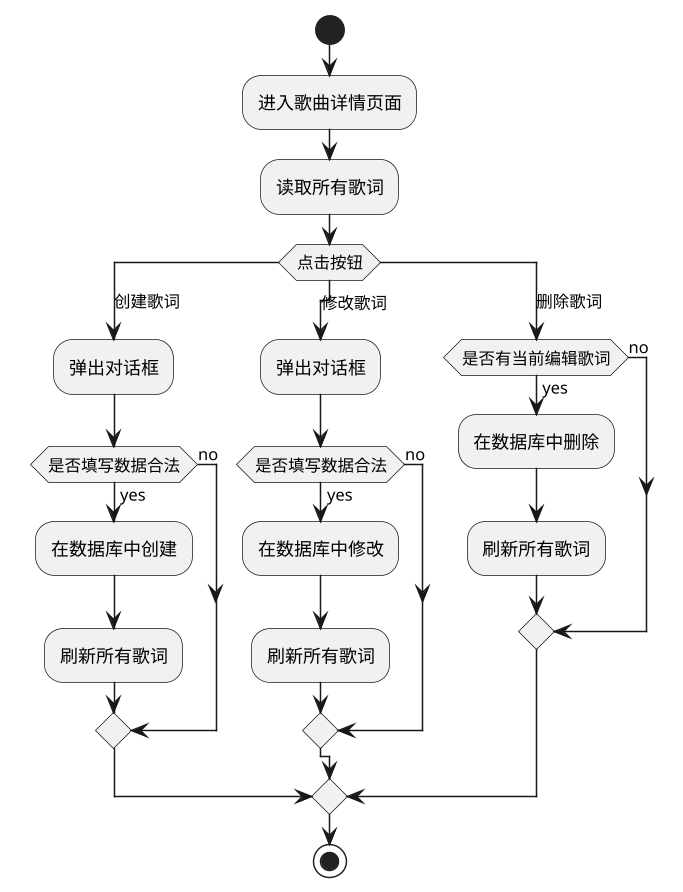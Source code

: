 
@startuml LyricController
scale 1.5
start

:进入歌曲详情页面;
:读取所有歌词;
switch(点击按钮)
case(创建歌词)
    :弹出对话框;
    if(是否填写数据合法) then(yes)
        :在数据库中创建;
        :刷新所有歌词;
    else(no)
    endif
case(修改歌词)
    :弹出对话框;
    if(是否填写数据合法) then(yes)
        :在数据库中修改;
        :刷新所有歌词;
    else(no)
    endif
case(删除歌词)
    if(是否有当前编辑歌词) then(yes)
        :在数据库中删除;
        :刷新所有歌词;
    else(no)
    endif
endswitch


stop
@enduml